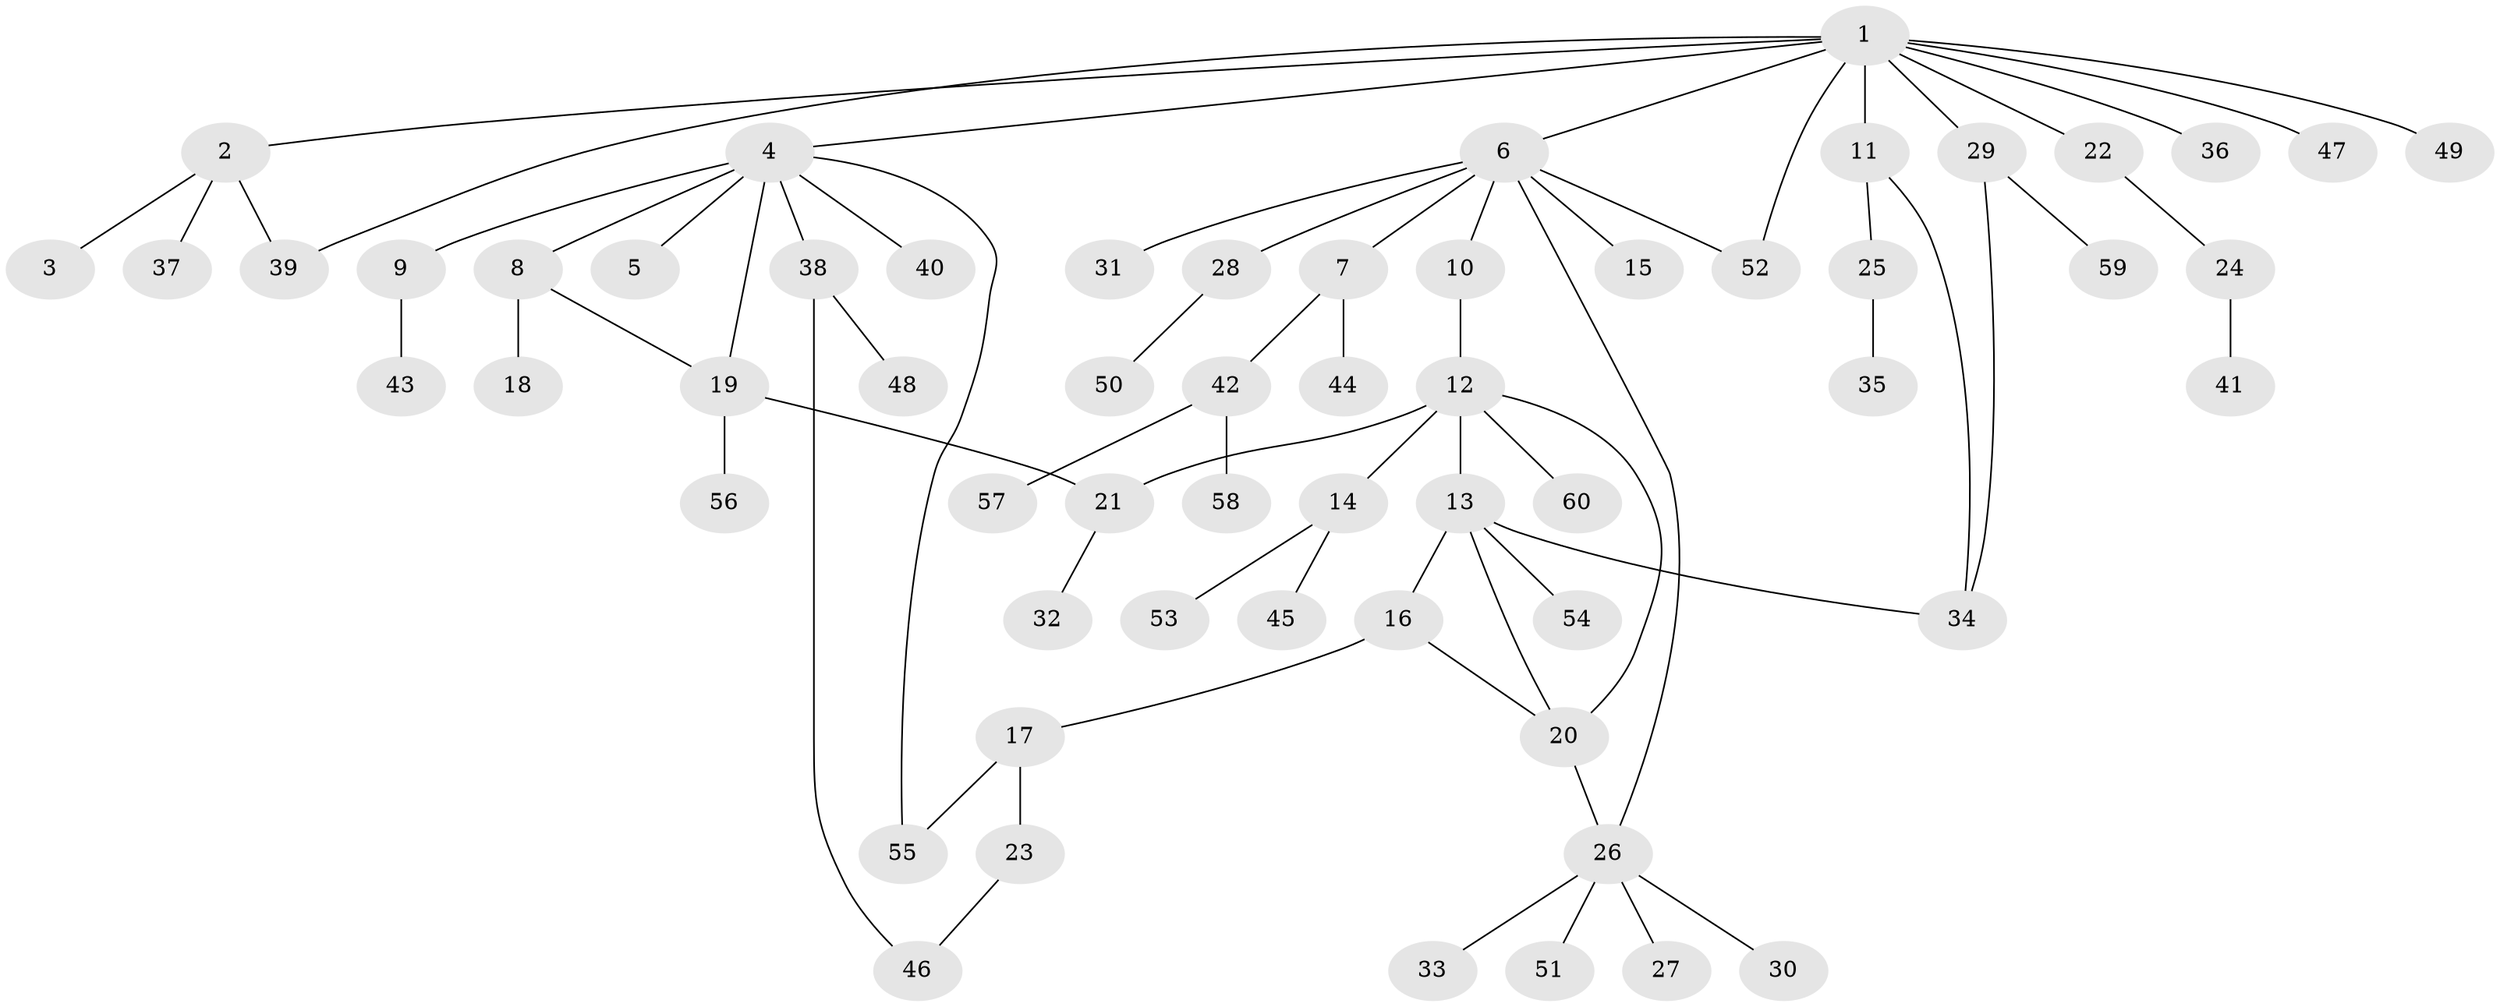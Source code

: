 // coarse degree distribution, {8: 0.023809523809523808, 1: 0.6190476190476191, 6: 0.047619047619047616, 2: 0.14285714285714285, 5: 0.047619047619047616, 4: 0.07142857142857142, 3: 0.023809523809523808, 7: 0.023809523809523808}
// Generated by graph-tools (version 1.1) at 2025/50/03/04/25 21:50:28]
// undirected, 60 vertices, 70 edges
graph export_dot {
graph [start="1"]
  node [color=gray90,style=filled];
  1;
  2;
  3;
  4;
  5;
  6;
  7;
  8;
  9;
  10;
  11;
  12;
  13;
  14;
  15;
  16;
  17;
  18;
  19;
  20;
  21;
  22;
  23;
  24;
  25;
  26;
  27;
  28;
  29;
  30;
  31;
  32;
  33;
  34;
  35;
  36;
  37;
  38;
  39;
  40;
  41;
  42;
  43;
  44;
  45;
  46;
  47;
  48;
  49;
  50;
  51;
  52;
  53;
  54;
  55;
  56;
  57;
  58;
  59;
  60;
  1 -- 2;
  1 -- 4;
  1 -- 6;
  1 -- 11;
  1 -- 22;
  1 -- 29;
  1 -- 36;
  1 -- 39;
  1 -- 47;
  1 -- 49;
  1 -- 52;
  2 -- 3;
  2 -- 37;
  2 -- 39;
  4 -- 5;
  4 -- 8;
  4 -- 9;
  4 -- 19;
  4 -- 38;
  4 -- 40;
  4 -- 55;
  6 -- 7;
  6 -- 10;
  6 -- 15;
  6 -- 26;
  6 -- 28;
  6 -- 31;
  6 -- 52;
  7 -- 42;
  7 -- 44;
  8 -- 18;
  8 -- 19;
  9 -- 43;
  10 -- 12;
  11 -- 25;
  11 -- 34;
  12 -- 13;
  12 -- 14;
  12 -- 20;
  12 -- 21;
  12 -- 60;
  13 -- 16;
  13 -- 20;
  13 -- 34;
  13 -- 54;
  14 -- 45;
  14 -- 53;
  16 -- 17;
  16 -- 20;
  17 -- 23;
  17 -- 55;
  19 -- 21;
  19 -- 56;
  20 -- 26;
  21 -- 32;
  22 -- 24;
  23 -- 46;
  24 -- 41;
  25 -- 35;
  26 -- 27;
  26 -- 30;
  26 -- 33;
  26 -- 51;
  28 -- 50;
  29 -- 34;
  29 -- 59;
  38 -- 46;
  38 -- 48;
  42 -- 57;
  42 -- 58;
}
